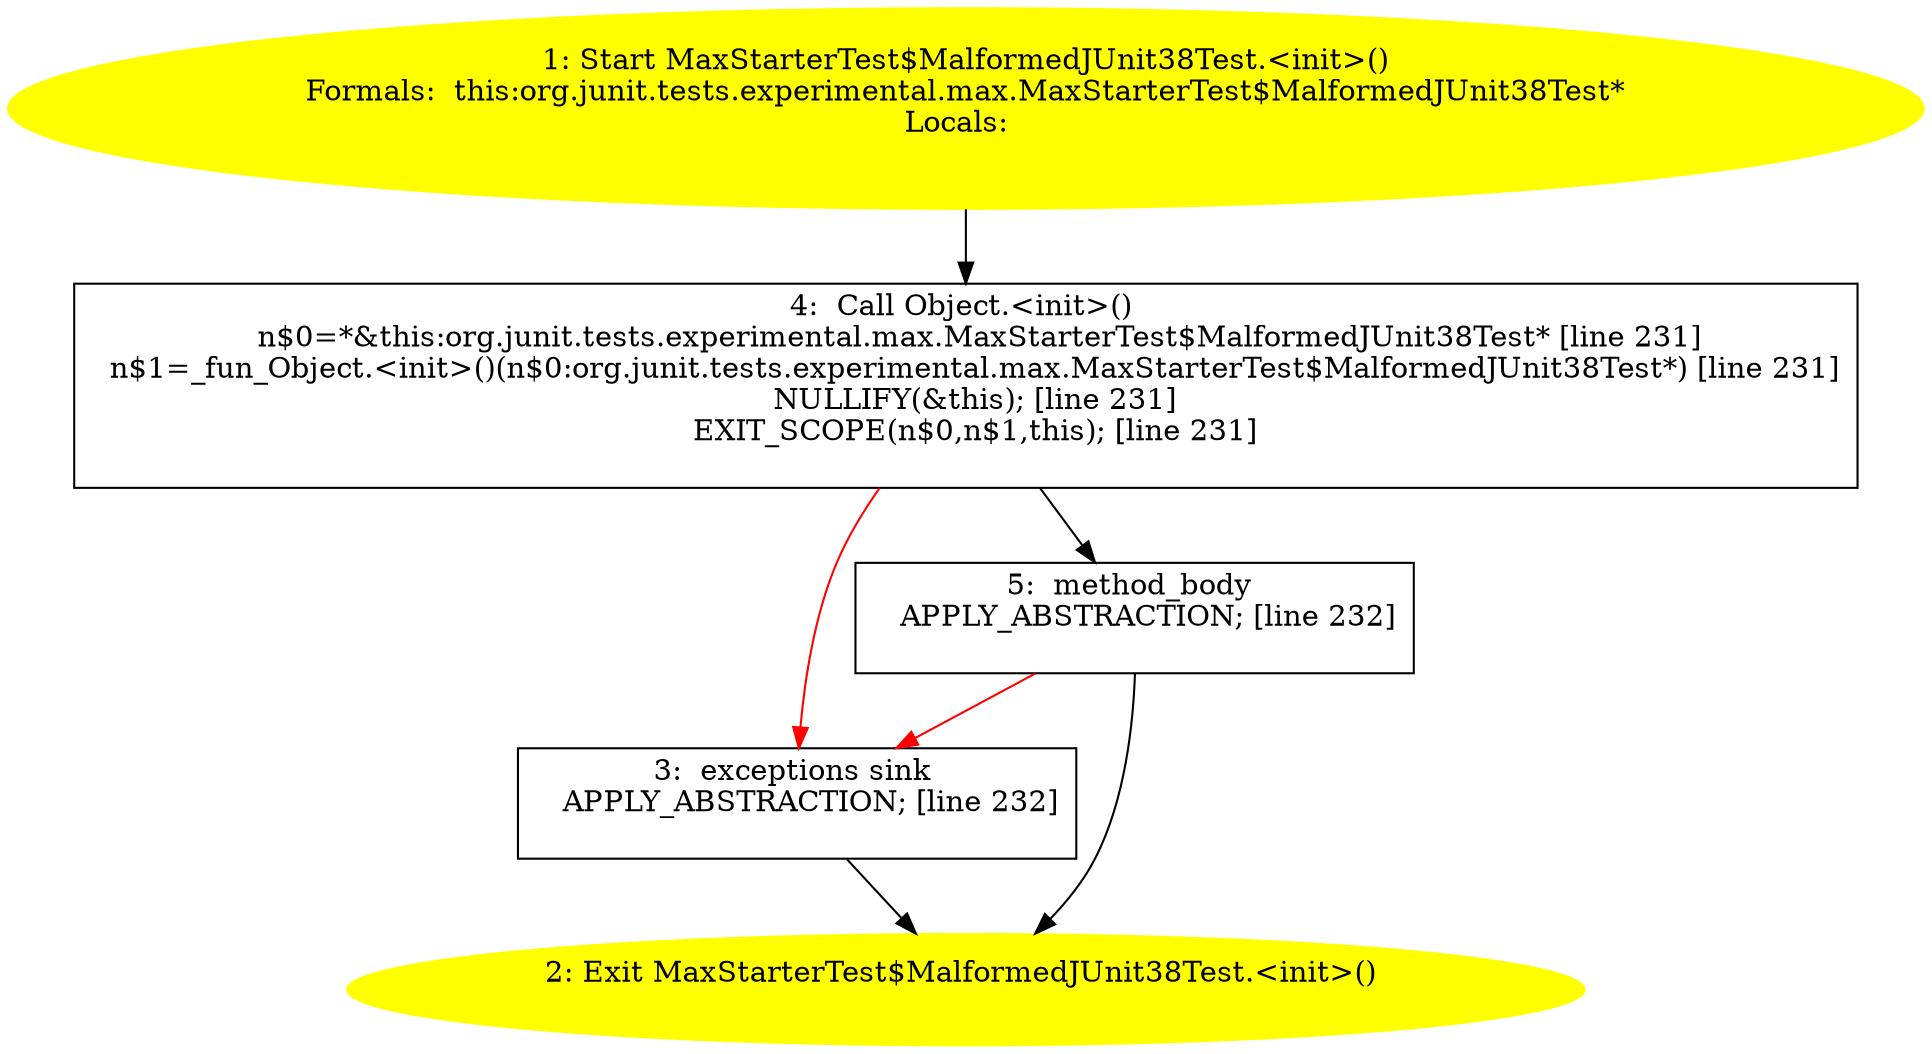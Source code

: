 /* @generated */
digraph cfg {
"org.junit.tests.experimental.max.MaxStarterTest$MalformedJUnit38Test.<init>().b8d6e75bb5fedf199368de5c2df1fe14_1" [label="1: Start MaxStarterTest$MalformedJUnit38Test.<init>()\nFormals:  this:org.junit.tests.experimental.max.MaxStarterTest$MalformedJUnit38Test*\nLocals:  \n  " color=yellow style=filled]
	

	 "org.junit.tests.experimental.max.MaxStarterTest$MalformedJUnit38Test.<init>().b8d6e75bb5fedf199368de5c2df1fe14_1" -> "org.junit.tests.experimental.max.MaxStarterTest$MalformedJUnit38Test.<init>().b8d6e75bb5fedf199368de5c2df1fe14_4" ;
"org.junit.tests.experimental.max.MaxStarterTest$MalformedJUnit38Test.<init>().b8d6e75bb5fedf199368de5c2df1fe14_2" [label="2: Exit MaxStarterTest$MalformedJUnit38Test.<init>() \n  " color=yellow style=filled]
	

"org.junit.tests.experimental.max.MaxStarterTest$MalformedJUnit38Test.<init>().b8d6e75bb5fedf199368de5c2df1fe14_3" [label="3:  exceptions sink \n   APPLY_ABSTRACTION; [line 232]\n " shape="box"]
	

	 "org.junit.tests.experimental.max.MaxStarterTest$MalformedJUnit38Test.<init>().b8d6e75bb5fedf199368de5c2df1fe14_3" -> "org.junit.tests.experimental.max.MaxStarterTest$MalformedJUnit38Test.<init>().b8d6e75bb5fedf199368de5c2df1fe14_2" ;
"org.junit.tests.experimental.max.MaxStarterTest$MalformedJUnit38Test.<init>().b8d6e75bb5fedf199368de5c2df1fe14_4" [label="4:  Call Object.<init>() \n   n$0=*&this:org.junit.tests.experimental.max.MaxStarterTest$MalformedJUnit38Test* [line 231]\n  n$1=_fun_Object.<init>()(n$0:org.junit.tests.experimental.max.MaxStarterTest$MalformedJUnit38Test*) [line 231]\n  NULLIFY(&this); [line 231]\n  EXIT_SCOPE(n$0,n$1,this); [line 231]\n " shape="box"]
	

	 "org.junit.tests.experimental.max.MaxStarterTest$MalformedJUnit38Test.<init>().b8d6e75bb5fedf199368de5c2df1fe14_4" -> "org.junit.tests.experimental.max.MaxStarterTest$MalformedJUnit38Test.<init>().b8d6e75bb5fedf199368de5c2df1fe14_5" ;
	 "org.junit.tests.experimental.max.MaxStarterTest$MalformedJUnit38Test.<init>().b8d6e75bb5fedf199368de5c2df1fe14_4" -> "org.junit.tests.experimental.max.MaxStarterTest$MalformedJUnit38Test.<init>().b8d6e75bb5fedf199368de5c2df1fe14_3" [color="red" ];
"org.junit.tests.experimental.max.MaxStarterTest$MalformedJUnit38Test.<init>().b8d6e75bb5fedf199368de5c2df1fe14_5" [label="5:  method_body \n   APPLY_ABSTRACTION; [line 232]\n " shape="box"]
	

	 "org.junit.tests.experimental.max.MaxStarterTest$MalformedJUnit38Test.<init>().b8d6e75bb5fedf199368de5c2df1fe14_5" -> "org.junit.tests.experimental.max.MaxStarterTest$MalformedJUnit38Test.<init>().b8d6e75bb5fedf199368de5c2df1fe14_2" ;
	 "org.junit.tests.experimental.max.MaxStarterTest$MalformedJUnit38Test.<init>().b8d6e75bb5fedf199368de5c2df1fe14_5" -> "org.junit.tests.experimental.max.MaxStarterTest$MalformedJUnit38Test.<init>().b8d6e75bb5fedf199368de5c2df1fe14_3" [color="red" ];
}

